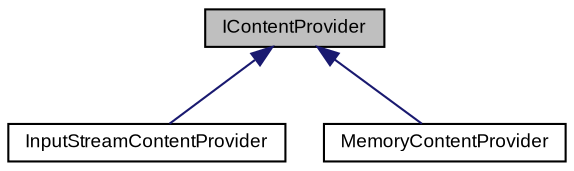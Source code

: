 digraph "IContentProvider"
{
  bgcolor="transparent";
  edge [fontname="Arial",fontsize="9",labelfontname="Arial",labelfontsize="9"];
  node [fontname="Arial",fontsize="9",shape=record];
  Node1 [label="IContentProvider",height=0.2,width=0.4,color="black", fillcolor="grey75", style="filled" fontcolor="black"];
  Node1 -> Node2 [dir="back",color="midnightblue",fontsize="9",style="solid",fontname="Arial"];
  Node2 [label="InputStreamContentProvider",height=0.2,width=0.4,color="black",URL="$class_v_s_t_g_u_i_1_1_xml_1_1_input_stream_content_provider.html"];
  Node1 -> Node3 [dir="back",color="midnightblue",fontsize="9",style="solid",fontname="Arial"];
  Node3 [label="MemoryContentProvider",height=0.2,width=0.4,color="black",URL="$class_v_s_t_g_u_i_1_1_xml_1_1_memory_content_provider.html"];
}
